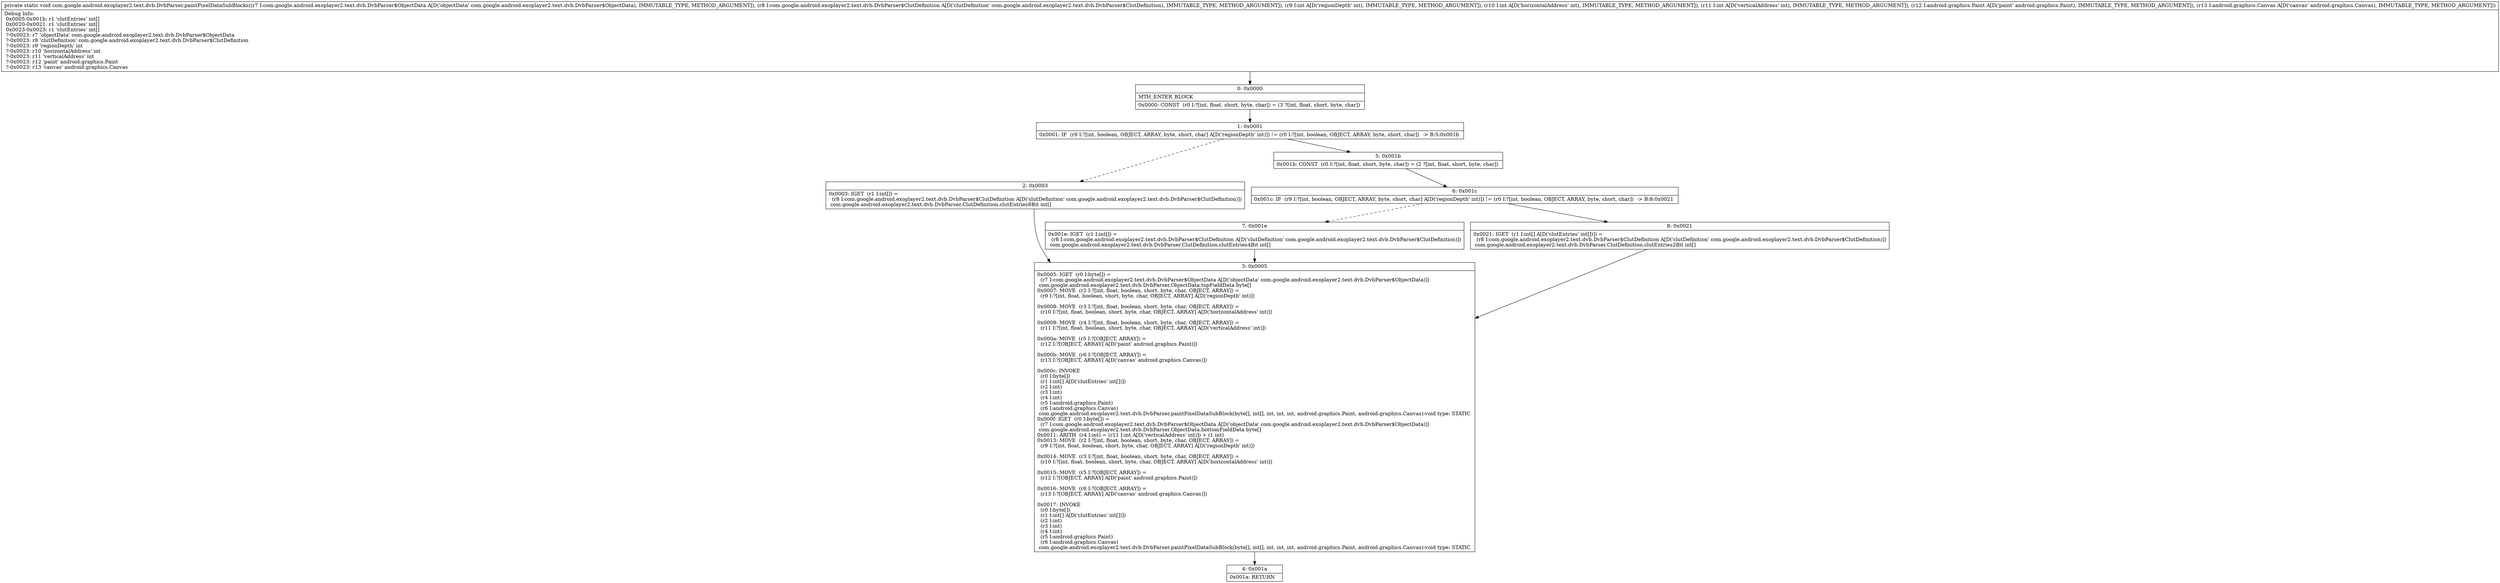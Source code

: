 digraph "CFG forcom.google.android.exoplayer2.text.dvb.DvbParser.paintPixelDataSubBlocks(Lcom\/google\/android\/exoplayer2\/text\/dvb\/DvbParser$ObjectData;Lcom\/google\/android\/exoplayer2\/text\/dvb\/DvbParser$ClutDefinition;IIILandroid\/graphics\/Paint;Landroid\/graphics\/Canvas;)V" {
Node_0 [shape=record,label="{0\:\ 0x0000|MTH_ENTER_BLOCK\l|0x0000: CONST  (r0 I:?[int, float, short, byte, char]) = (3 ?[int, float, short, byte, char]) \l}"];
Node_1 [shape=record,label="{1\:\ 0x0001|0x0001: IF  (r9 I:?[int, boolean, OBJECT, ARRAY, byte, short, char] A[D('regionDepth' int)]) != (r0 I:?[int, boolean, OBJECT, ARRAY, byte, short, char])  \-\> B:5:0x001b \l}"];
Node_2 [shape=record,label="{2\:\ 0x0003|0x0003: IGET  (r1 I:int[]) = \l  (r8 I:com.google.android.exoplayer2.text.dvb.DvbParser$ClutDefinition A[D('clutDefinition' com.google.android.exoplayer2.text.dvb.DvbParser$ClutDefinition)])\l com.google.android.exoplayer2.text.dvb.DvbParser.ClutDefinition.clutEntries8Bit int[] \l}"];
Node_3 [shape=record,label="{3\:\ 0x0005|0x0005: IGET  (r0 I:byte[]) = \l  (r7 I:com.google.android.exoplayer2.text.dvb.DvbParser$ObjectData A[D('objectData' com.google.android.exoplayer2.text.dvb.DvbParser$ObjectData)])\l com.google.android.exoplayer2.text.dvb.DvbParser.ObjectData.topFieldData byte[] \l0x0007: MOVE  (r2 I:?[int, float, boolean, short, byte, char, OBJECT, ARRAY]) = \l  (r9 I:?[int, float, boolean, short, byte, char, OBJECT, ARRAY] A[D('regionDepth' int)])\l \l0x0008: MOVE  (r3 I:?[int, float, boolean, short, byte, char, OBJECT, ARRAY]) = \l  (r10 I:?[int, float, boolean, short, byte, char, OBJECT, ARRAY] A[D('horizontalAddress' int)])\l \l0x0009: MOVE  (r4 I:?[int, float, boolean, short, byte, char, OBJECT, ARRAY]) = \l  (r11 I:?[int, float, boolean, short, byte, char, OBJECT, ARRAY] A[D('verticalAddress' int)])\l \l0x000a: MOVE  (r5 I:?[OBJECT, ARRAY]) = \l  (r12 I:?[OBJECT, ARRAY] A[D('paint' android.graphics.Paint)])\l \l0x000b: MOVE  (r6 I:?[OBJECT, ARRAY]) = \l  (r13 I:?[OBJECT, ARRAY] A[D('canvas' android.graphics.Canvas)])\l \l0x000c: INVOKE  \l  (r0 I:byte[])\l  (r1 I:int[] A[D('clutEntries' int[])])\l  (r2 I:int)\l  (r3 I:int)\l  (r4 I:int)\l  (r5 I:android.graphics.Paint)\l  (r6 I:android.graphics.Canvas)\l com.google.android.exoplayer2.text.dvb.DvbParser.paintPixelDataSubBlock(byte[], int[], int, int, int, android.graphics.Paint, android.graphics.Canvas):void type: STATIC \l0x000f: IGET  (r0 I:byte[]) = \l  (r7 I:com.google.android.exoplayer2.text.dvb.DvbParser$ObjectData A[D('objectData' com.google.android.exoplayer2.text.dvb.DvbParser$ObjectData)])\l com.google.android.exoplayer2.text.dvb.DvbParser.ObjectData.bottomFieldData byte[] \l0x0011: ARITH  (r4 I:int) = (r11 I:int A[D('verticalAddress' int)]) + (1 int) \l0x0013: MOVE  (r2 I:?[int, float, boolean, short, byte, char, OBJECT, ARRAY]) = \l  (r9 I:?[int, float, boolean, short, byte, char, OBJECT, ARRAY] A[D('regionDepth' int)])\l \l0x0014: MOVE  (r3 I:?[int, float, boolean, short, byte, char, OBJECT, ARRAY]) = \l  (r10 I:?[int, float, boolean, short, byte, char, OBJECT, ARRAY] A[D('horizontalAddress' int)])\l \l0x0015: MOVE  (r5 I:?[OBJECT, ARRAY]) = \l  (r12 I:?[OBJECT, ARRAY] A[D('paint' android.graphics.Paint)])\l \l0x0016: MOVE  (r6 I:?[OBJECT, ARRAY]) = \l  (r13 I:?[OBJECT, ARRAY] A[D('canvas' android.graphics.Canvas)])\l \l0x0017: INVOKE  \l  (r0 I:byte[])\l  (r1 I:int[] A[D('clutEntries' int[])])\l  (r2 I:int)\l  (r3 I:int)\l  (r4 I:int)\l  (r5 I:android.graphics.Paint)\l  (r6 I:android.graphics.Canvas)\l com.google.android.exoplayer2.text.dvb.DvbParser.paintPixelDataSubBlock(byte[], int[], int, int, int, android.graphics.Paint, android.graphics.Canvas):void type: STATIC \l}"];
Node_4 [shape=record,label="{4\:\ 0x001a|0x001a: RETURN   \l}"];
Node_5 [shape=record,label="{5\:\ 0x001b|0x001b: CONST  (r0 I:?[int, float, short, byte, char]) = (2 ?[int, float, short, byte, char]) \l}"];
Node_6 [shape=record,label="{6\:\ 0x001c|0x001c: IF  (r9 I:?[int, boolean, OBJECT, ARRAY, byte, short, char] A[D('regionDepth' int)]) != (r0 I:?[int, boolean, OBJECT, ARRAY, byte, short, char])  \-\> B:8:0x0021 \l}"];
Node_7 [shape=record,label="{7\:\ 0x001e|0x001e: IGET  (r1 I:int[]) = \l  (r8 I:com.google.android.exoplayer2.text.dvb.DvbParser$ClutDefinition A[D('clutDefinition' com.google.android.exoplayer2.text.dvb.DvbParser$ClutDefinition)])\l com.google.android.exoplayer2.text.dvb.DvbParser.ClutDefinition.clutEntries4Bit int[] \l}"];
Node_8 [shape=record,label="{8\:\ 0x0021|0x0021: IGET  (r1 I:int[] A[D('clutEntries' int[])]) = \l  (r8 I:com.google.android.exoplayer2.text.dvb.DvbParser$ClutDefinition A[D('clutDefinition' com.google.android.exoplayer2.text.dvb.DvbParser$ClutDefinition)])\l com.google.android.exoplayer2.text.dvb.DvbParser.ClutDefinition.clutEntries2Bit int[] \l}"];
MethodNode[shape=record,label="{private static void com.google.android.exoplayer2.text.dvb.DvbParser.paintPixelDataSubBlocks((r7 I:com.google.android.exoplayer2.text.dvb.DvbParser$ObjectData A[D('objectData' com.google.android.exoplayer2.text.dvb.DvbParser$ObjectData), IMMUTABLE_TYPE, METHOD_ARGUMENT]), (r8 I:com.google.android.exoplayer2.text.dvb.DvbParser$ClutDefinition A[D('clutDefinition' com.google.android.exoplayer2.text.dvb.DvbParser$ClutDefinition), IMMUTABLE_TYPE, METHOD_ARGUMENT]), (r9 I:int A[D('regionDepth' int), IMMUTABLE_TYPE, METHOD_ARGUMENT]), (r10 I:int A[D('horizontalAddress' int), IMMUTABLE_TYPE, METHOD_ARGUMENT]), (r11 I:int A[D('verticalAddress' int), IMMUTABLE_TYPE, METHOD_ARGUMENT]), (r12 I:android.graphics.Paint A[D('paint' android.graphics.Paint), IMMUTABLE_TYPE, METHOD_ARGUMENT]), (r13 I:android.graphics.Canvas A[D('canvas' android.graphics.Canvas), IMMUTABLE_TYPE, METHOD_ARGUMENT]))  | Debug Info:\l  0x0005\-0x001b: r1 'clutEntries' int[]\l  0x0020\-0x0021: r1 'clutEntries' int[]\l  0x0023\-0x0023: r1 'clutEntries' int[]\l  ?\-0x0023: r7 'objectData' com.google.android.exoplayer2.text.dvb.DvbParser$ObjectData\l  ?\-0x0023: r8 'clutDefinition' com.google.android.exoplayer2.text.dvb.DvbParser$ClutDefinition\l  ?\-0x0023: r9 'regionDepth' int\l  ?\-0x0023: r10 'horizontalAddress' int\l  ?\-0x0023: r11 'verticalAddress' int\l  ?\-0x0023: r12 'paint' android.graphics.Paint\l  ?\-0x0023: r13 'canvas' android.graphics.Canvas\l}"];
MethodNode -> Node_0;
Node_0 -> Node_1;
Node_1 -> Node_2[style=dashed];
Node_1 -> Node_5;
Node_2 -> Node_3;
Node_3 -> Node_4;
Node_5 -> Node_6;
Node_6 -> Node_7[style=dashed];
Node_6 -> Node_8;
Node_7 -> Node_3;
Node_8 -> Node_3;
}

